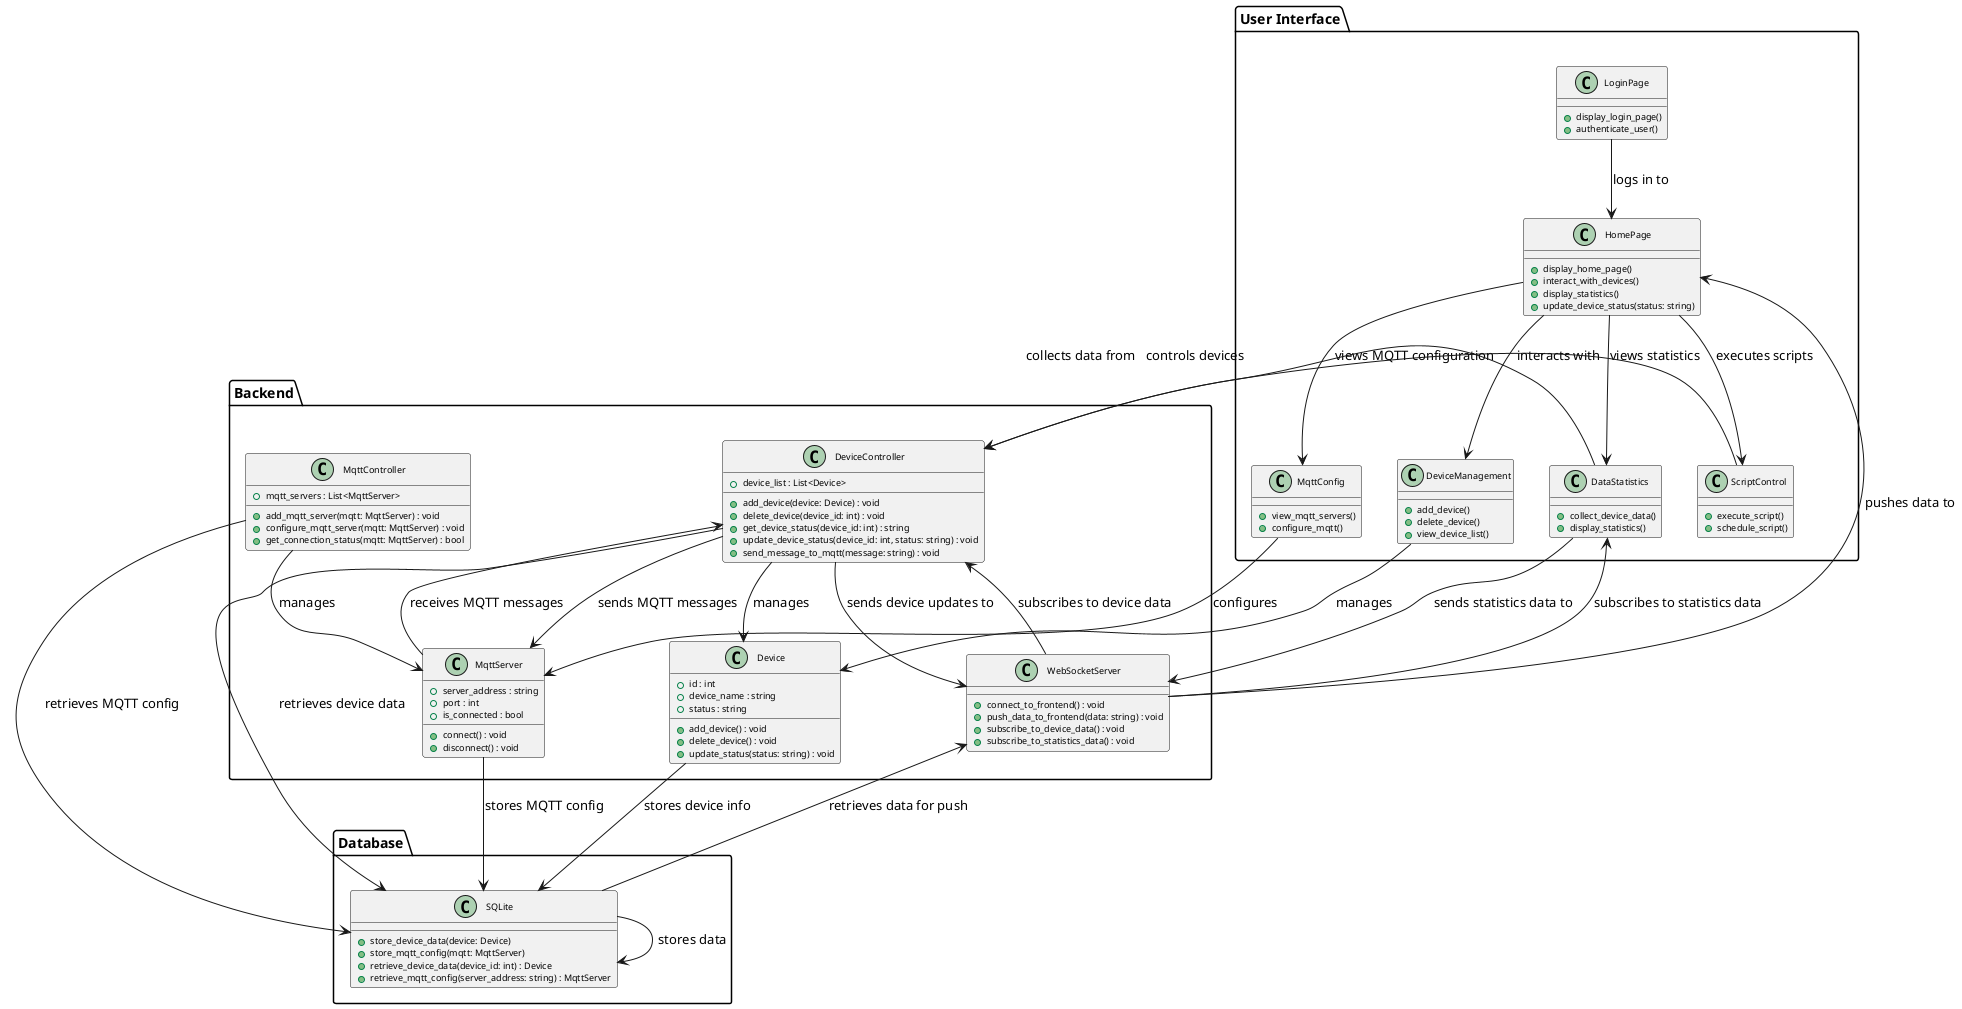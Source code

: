 @startuml
skinparam pageSize A4
skinparam classFontSize 10
skinparam classAttributeFontSize 9
skinparam classMethodFontSize 9

package "User Interface" {
    class HomePage {
        + display_home_page()
        + interact_with_devices()
        + display_statistics()
        + update_device_status(status: string)
    }

    class LoginPage {
        + display_login_page()
        + authenticate_user()
    }

    class DeviceManagement {
        + add_device()
        + delete_device()
        + view_device_list()
    }

    class MqttConfig {
        + view_mqtt_servers()
        + configure_mqtt()
    }

    class ScriptControl {
        + execute_script()
        + schedule_script()
    }

    class DataStatistics {
        + collect_device_data()
        + display_statistics()
    }
}

package "Backend" {
    class Device {
        + id : int
        + device_name : string
        + status : string
        + add_device() : void
        + delete_device() : void
        + update_status(status: string) : void
    }

    class MqttServer {
        + server_address : string
        + port : int
        + is_connected : bool
        + connect() : void
        + disconnect() : void
    }

    class DeviceController {
        + device_list : List<Device>
        + add_device(device: Device) : void
        + delete_device(device_id: int) : void
        + get_device_status(device_id: int) : string
        + update_device_status(device_id: int, status: string) : void
        + send_message_to_mqtt(message: string) : void
    }

    class MqttController {
        + mqtt_servers : List<MqttServer>
        + add_mqtt_server(mqtt: MqttServer) : void
        + configure_mqtt_server(mqtt: MqttServer) : void
        + get_connection_status(mqtt: MqttServer) : bool
    }

    class WebSocketServer {
        + connect_to_frontend() : void
        + push_data_to_frontend(data: string) : void
        + subscribe_to_device_data() : void
        + subscribe_to_statistics_data() : void
    }
}

package "Database" {
    class SQLite {
        + store_device_data(device: Device)
        + store_mqtt_config(mqtt: MqttServer)
        + retrieve_device_data(device_id: int) : Device
        + retrieve_mqtt_config(server_address: string) : MqttServer
    }
}

HomePage --> DeviceManagement : "interacts with"
HomePage --> MqttConfig : "views MQTT configuration"
HomePage --> ScriptControl : "executes scripts"
HomePage --> DataStatistics : "views statistics"
LoginPage --> HomePage : "logs in to"
DeviceManagement --> Device : "manages"
MqttConfig --> MqttServer : "configures"
DeviceController --> Device : "manages"
MqttController --> MqttServer : "manages"
ScriptControl --> DeviceController : "controls devices"
DataStatistics --> DeviceController : "collects data from"
Device --> SQLite : "stores device info"
MqttServer --> SQLite : "stores MQTT config"
DeviceController --> SQLite : "retrieves device data"
MqttController --> SQLite : "retrieves MQTT config"
SQLite --> SQLite : "stores data"

WebSocketServer --> HomePage : "pushes data to"
WebSocketServer --> DeviceController : "subscribes to device data"
WebSocketServer --> DataStatistics : "subscribes to statistics data"
DeviceController --> WebSocketServer : "sends device updates to"
DataStatistics --> WebSocketServer : "sends statistics data to"
SQLite --> WebSocketServer : "retrieves data for push"

DeviceController --> MqttServer : "sends MQTT messages"
MqttServer --> DeviceController : "receives MQTT messages"

@enduml